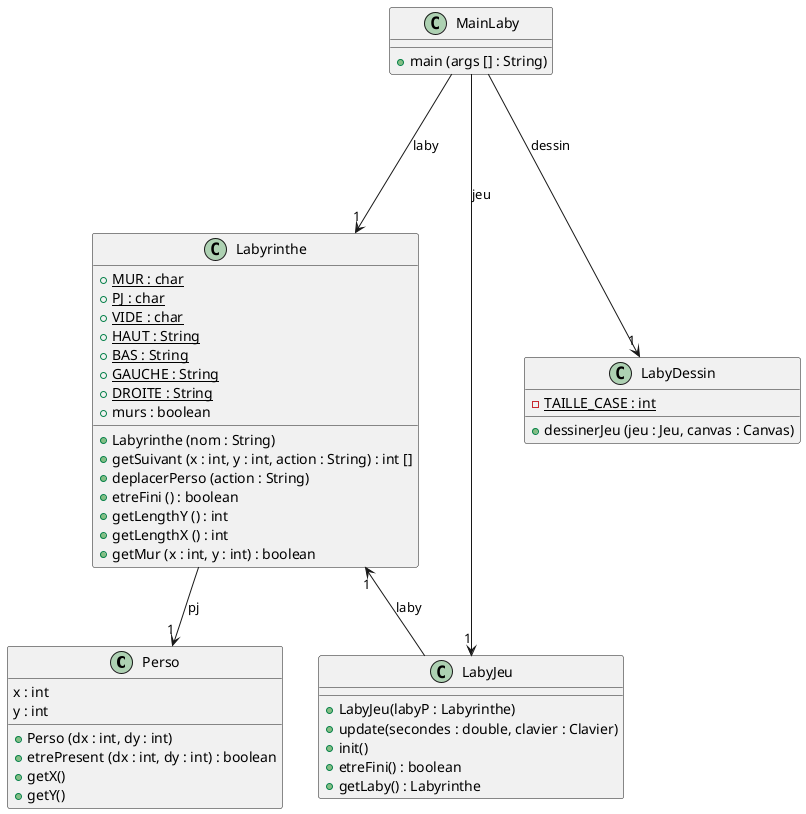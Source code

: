 @startuml

class Perso {
    x : int
    y : int

    + Perso (dx : int, dy : int)
    + etrePresent (dx : int, dy : int) : boolean
    + getX()
    + getY()
}

class Labyrinthe {
    + MUR : char {static}
    + PJ : char {static}
    + VIDE : char {static}
    + HAUT : String {static}
    + BAS : String {static}
    + GAUCHE : String {static}
    + DROITE : String {static}
    + murs : boolean

    + Labyrinthe (nom : String)
    + getSuivant (x : int, y : int, action : String) : int []
    + deplacerPerso (action : String)
    + etreFini () : boolean
    + getLengthY () : int
    + getLengthX () : int
    + getMur (x : int, y : int) : boolean
}

class LabyJeu {
    + LabyJeu(labyP : Labyrinthe)
    + update(secondes : double, clavier : Clavier)
    + init()
    + etreFini() : boolean
    + getLaby() : Labyrinthe
}

class LabyDessin {
    - TAILLE_CASE : int {static}
    + dessinerJeu (jeu : Jeu, canvas : Canvas)
}

class MainLaby {
    + main (args [] : String)
}

Labyrinthe --> Perso : pj "1"
Labyrinthe "1" <-- LabyJeu : laby

MainLaby ---> Labyrinthe : laby "1"
MainLaby --> LabyJeu : jeu "1"
MainLaby ---> LabyDessin : dessin "1"
@enduml